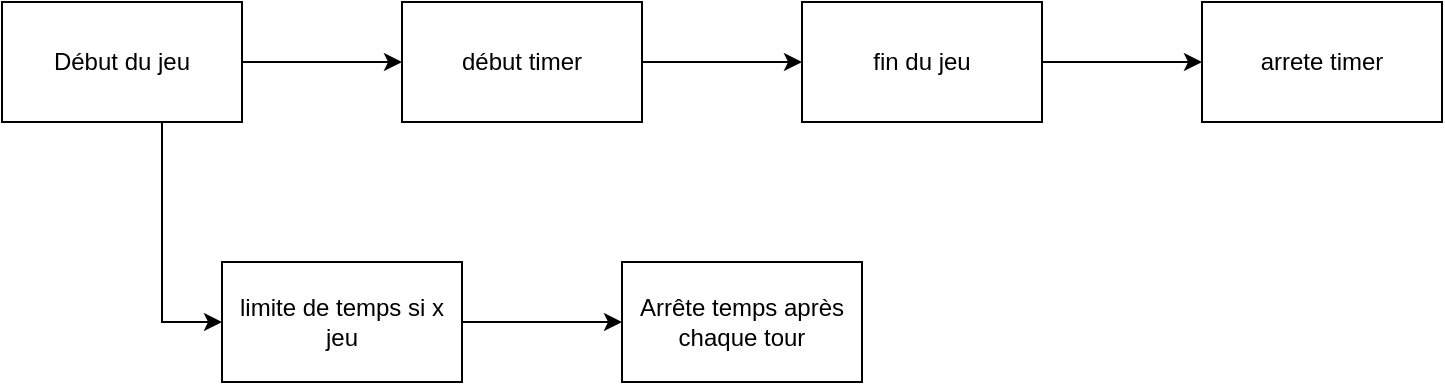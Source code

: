 <mxfile version="26.0.16">
  <diagram name="Page-1" id="FkutZCSSlZmnl8l07zJk">
    <mxGraphModel dx="1036" dy="702" grid="1" gridSize="10" guides="1" tooltips="1" connect="1" arrows="1" fold="1" page="1" pageScale="1" pageWidth="827" pageHeight="1169" math="0" shadow="0">
      <root>
        <mxCell id="0" />
        <mxCell id="1" parent="0" />
        <mxCell id="yXzJqOJTdhMxHHcbYdUT-3" value="" style="edgeStyle=orthogonalEdgeStyle;rounded=0;orthogonalLoop=1;jettySize=auto;html=1;" edge="1" parent="1" source="yXzJqOJTdhMxHHcbYdUT-1" target="yXzJqOJTdhMxHHcbYdUT-2">
          <mxGeometry relative="1" as="geometry" />
        </mxCell>
        <mxCell id="yXzJqOJTdhMxHHcbYdUT-8" style="edgeStyle=orthogonalEdgeStyle;rounded=0;orthogonalLoop=1;jettySize=auto;html=1;" edge="1" parent="1" source="yXzJqOJTdhMxHHcbYdUT-1" target="yXzJqOJTdhMxHHcbYdUT-9">
          <mxGeometry relative="1" as="geometry">
            <mxPoint x="210" y="370" as="targetPoint" />
            <Array as="points">
              <mxPoint x="190" y="360" />
            </Array>
          </mxGeometry>
        </mxCell>
        <mxCell id="yXzJqOJTdhMxHHcbYdUT-1" value="Début du jeu" style="rounded=0;whiteSpace=wrap;html=1;" vertex="1" parent="1">
          <mxGeometry x="110" y="200" width="120" height="60" as="geometry" />
        </mxCell>
        <mxCell id="yXzJqOJTdhMxHHcbYdUT-5" value="" style="edgeStyle=orthogonalEdgeStyle;rounded=0;orthogonalLoop=1;jettySize=auto;html=1;" edge="1" parent="1" source="yXzJqOJTdhMxHHcbYdUT-2" target="yXzJqOJTdhMxHHcbYdUT-4">
          <mxGeometry relative="1" as="geometry" />
        </mxCell>
        <mxCell id="yXzJqOJTdhMxHHcbYdUT-2" value="début timer" style="whiteSpace=wrap;html=1;rounded=0;" vertex="1" parent="1">
          <mxGeometry x="310" y="200" width="120" height="60" as="geometry" />
        </mxCell>
        <mxCell id="yXzJqOJTdhMxHHcbYdUT-7" value="" style="edgeStyle=orthogonalEdgeStyle;rounded=0;orthogonalLoop=1;jettySize=auto;html=1;" edge="1" parent="1" source="yXzJqOJTdhMxHHcbYdUT-4" target="yXzJqOJTdhMxHHcbYdUT-6">
          <mxGeometry relative="1" as="geometry" />
        </mxCell>
        <mxCell id="yXzJqOJTdhMxHHcbYdUT-4" value="fin du jeu" style="whiteSpace=wrap;html=1;rounded=0;" vertex="1" parent="1">
          <mxGeometry x="510" y="200" width="120" height="60" as="geometry" />
        </mxCell>
        <mxCell id="yXzJqOJTdhMxHHcbYdUT-6" value="arrete timer" style="whiteSpace=wrap;html=1;rounded=0;" vertex="1" parent="1">
          <mxGeometry x="710" y="200" width="120" height="60" as="geometry" />
        </mxCell>
        <mxCell id="yXzJqOJTdhMxHHcbYdUT-13" value="" style="edgeStyle=orthogonalEdgeStyle;rounded=0;orthogonalLoop=1;jettySize=auto;html=1;" edge="1" parent="1" source="yXzJqOJTdhMxHHcbYdUT-9" target="yXzJqOJTdhMxHHcbYdUT-12">
          <mxGeometry relative="1" as="geometry" />
        </mxCell>
        <mxCell id="yXzJqOJTdhMxHHcbYdUT-9" value="limite de temps si x jeu" style="rounded=0;whiteSpace=wrap;html=1;" vertex="1" parent="1">
          <mxGeometry x="220" y="330" width="120" height="60" as="geometry" />
        </mxCell>
        <mxCell id="yXzJqOJTdhMxHHcbYdUT-12" value="Arrête temps après&lt;div&gt;chaque tour&lt;/div&gt;" style="whiteSpace=wrap;html=1;rounded=0;" vertex="1" parent="1">
          <mxGeometry x="420" y="330" width="120" height="60" as="geometry" />
        </mxCell>
      </root>
    </mxGraphModel>
  </diagram>
</mxfile>
